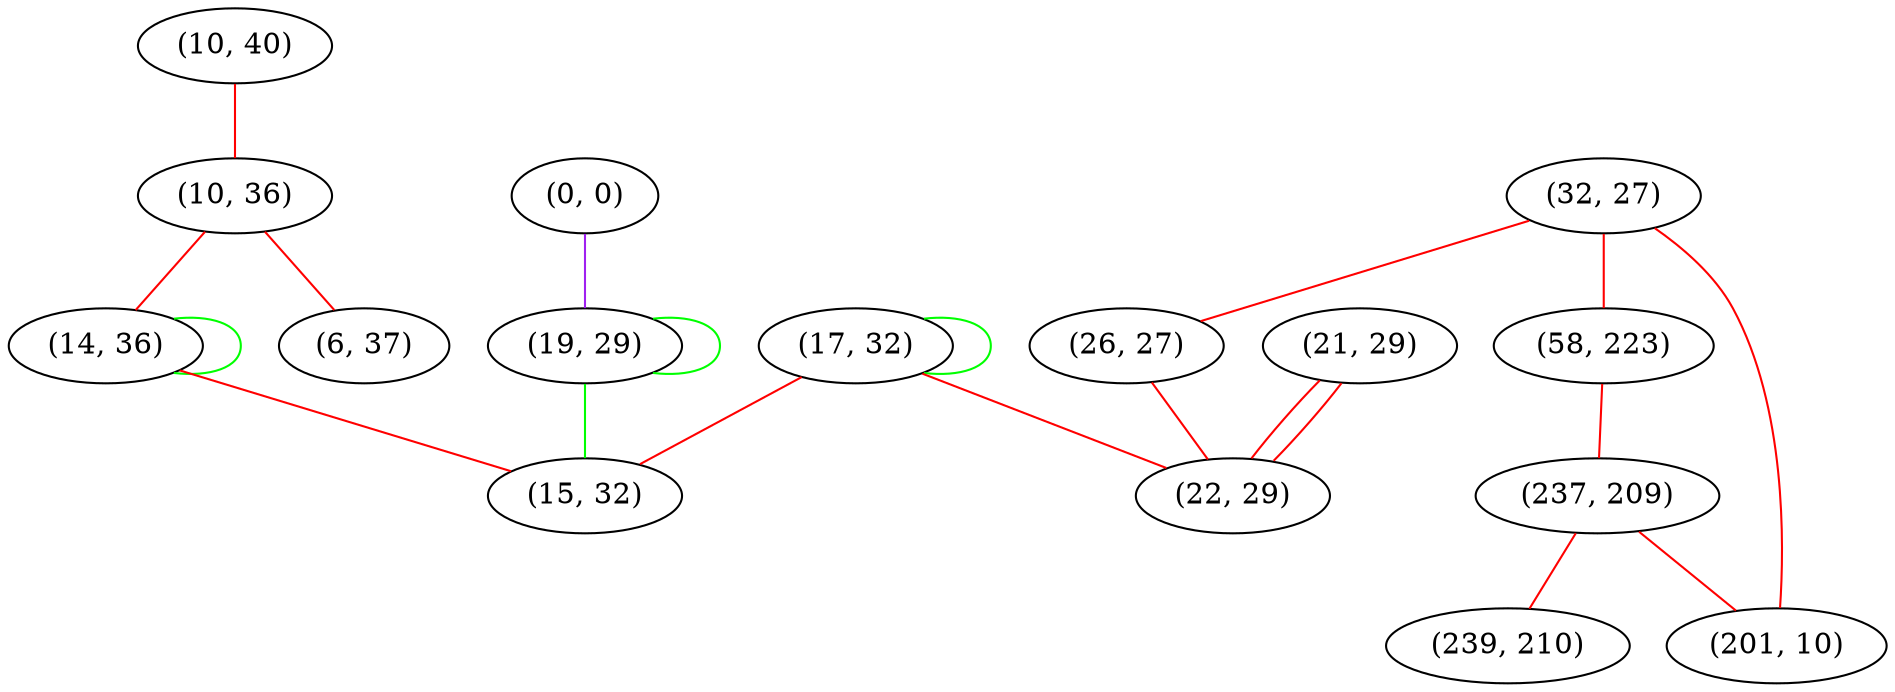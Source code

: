 graph "" {
"(10, 40)";
"(32, 27)";
"(0, 0)";
"(26, 27)";
"(10, 36)";
"(19, 29)";
"(14, 36)";
"(17, 32)";
"(15, 32)";
"(21, 29)";
"(58, 223)";
"(237, 209)";
"(201, 10)";
"(22, 29)";
"(6, 37)";
"(239, 210)";
"(10, 40)" -- "(10, 36)"  [color=red, key=0, weight=1];
"(32, 27)" -- "(58, 223)"  [color=red, key=0, weight=1];
"(32, 27)" -- "(201, 10)"  [color=red, key=0, weight=1];
"(32, 27)" -- "(26, 27)"  [color=red, key=0, weight=1];
"(0, 0)" -- "(19, 29)"  [color=purple, key=0, weight=4];
"(26, 27)" -- "(22, 29)"  [color=red, key=0, weight=1];
"(10, 36)" -- "(6, 37)"  [color=red, key=0, weight=1];
"(10, 36)" -- "(14, 36)"  [color=red, key=0, weight=1];
"(19, 29)" -- "(15, 32)"  [color=green, key=0, weight=2];
"(19, 29)" -- "(19, 29)"  [color=green, key=0, weight=2];
"(14, 36)" -- "(14, 36)"  [color=green, key=0, weight=2];
"(14, 36)" -- "(15, 32)"  [color=red, key=0, weight=1];
"(17, 32)" -- "(17, 32)"  [color=green, key=0, weight=2];
"(17, 32)" -- "(15, 32)"  [color=red, key=0, weight=1];
"(17, 32)" -- "(22, 29)"  [color=red, key=0, weight=1];
"(21, 29)" -- "(22, 29)"  [color=red, key=0, weight=1];
"(21, 29)" -- "(22, 29)"  [color=red, key=1, weight=1];
"(58, 223)" -- "(237, 209)"  [color=red, key=0, weight=1];
"(237, 209)" -- "(201, 10)"  [color=red, key=0, weight=1];
"(237, 209)" -- "(239, 210)"  [color=red, key=0, weight=1];
}
